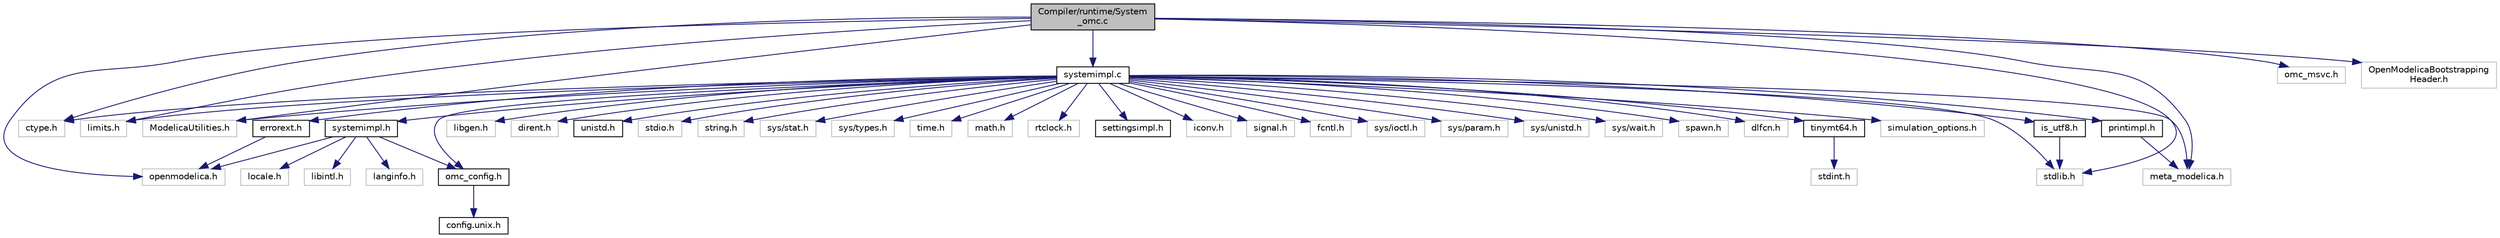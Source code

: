 digraph "Compiler/runtime/System_omc.c"
{
  edge [fontname="Helvetica",fontsize="10",labelfontname="Helvetica",labelfontsize="10"];
  node [fontname="Helvetica",fontsize="10",shape=record];
  Node0 [label="Compiler/runtime/System\l_omc.c",height=0.2,width=0.4,color="black", fillcolor="grey75", style="filled", fontcolor="black"];
  Node0 -> Node1 [color="midnightblue",fontsize="10",style="solid",fontname="Helvetica"];
  Node1 [label="ctype.h",height=0.2,width=0.4,color="grey75", fillcolor="white", style="filled"];
  Node0 -> Node2 [color="midnightblue",fontsize="10",style="solid",fontname="Helvetica"];
  Node2 [label="limits.h",height=0.2,width=0.4,color="grey75", fillcolor="white", style="filled"];
  Node0 -> Node3 [color="midnightblue",fontsize="10",style="solid",fontname="Helvetica"];
  Node3 [label="stdlib.h",height=0.2,width=0.4,color="grey75", fillcolor="white", style="filled"];
  Node0 -> Node4 [color="midnightblue",fontsize="10",style="solid",fontname="Helvetica"];
  Node4 [label="omc_msvc.h",height=0.2,width=0.4,color="grey75", fillcolor="white", style="filled"];
  Node0 -> Node5 [color="midnightblue",fontsize="10",style="solid",fontname="Helvetica"];
  Node5 [label="openmodelica.h",height=0.2,width=0.4,color="grey75", fillcolor="white", style="filled"];
  Node0 -> Node6 [color="midnightblue",fontsize="10",style="solid",fontname="Helvetica"];
  Node6 [label="meta_modelica.h",height=0.2,width=0.4,color="grey75", fillcolor="white", style="filled"];
  Node0 -> Node7 [color="midnightblue",fontsize="10",style="solid",fontname="Helvetica"];
  Node7 [label="ModelicaUtilities.h",height=0.2,width=0.4,color="grey75", fillcolor="white", style="filled"];
  Node0 -> Node8 [color="midnightblue",fontsize="10",style="solid",fontname="Helvetica"];
  Node8 [label="OpenModelicaBootstrapping\lHeader.h",height=0.2,width=0.4,color="grey75", fillcolor="white", style="filled"];
  Node0 -> Node9 [color="midnightblue",fontsize="10",style="solid",fontname="Helvetica"];
  Node9 [label="systemimpl.c",height=0.2,width=0.4,color="black", fillcolor="white", style="filled",URL="$d4/d45/systemimpl_8c.html"];
  Node9 -> Node10 [color="midnightblue",fontsize="10",style="solid",fontname="Helvetica"];
  Node10 [label="systemimpl.h",height=0.2,width=0.4,color="black", fillcolor="white", style="filled",URL="$db/d35/systemimpl_8h.html"];
  Node10 -> Node5 [color="midnightblue",fontsize="10",style="solid",fontname="Helvetica"];
  Node10 -> Node11 [color="midnightblue",fontsize="10",style="solid",fontname="Helvetica"];
  Node11 [label="omc_config.h",height=0.2,width=0.4,color="black", fillcolor="white", style="filled",URL="$dd/dd7/omc__config_8h.html"];
  Node11 -> Node12 [color="midnightblue",fontsize="10",style="solid",fontname="Helvetica"];
  Node12 [label="config.unix.h",height=0.2,width=0.4,color="black", fillcolor="white", style="filled",URL="$d0/d20/config_8unix_8h.html"];
  Node10 -> Node13 [color="midnightblue",fontsize="10",style="solid",fontname="Helvetica"];
  Node13 [label="locale.h",height=0.2,width=0.4,color="grey75", fillcolor="white", style="filled"];
  Node10 -> Node14 [color="midnightblue",fontsize="10",style="solid",fontname="Helvetica"];
  Node14 [label="libintl.h",height=0.2,width=0.4,color="grey75", fillcolor="white", style="filled"];
  Node10 -> Node15 [color="midnightblue",fontsize="10",style="solid",fontname="Helvetica"];
  Node15 [label="langinfo.h",height=0.2,width=0.4,color="grey75", fillcolor="white", style="filled"];
  Node9 -> Node16 [color="midnightblue",fontsize="10",style="solid",fontname="Helvetica"];
  Node16 [label="is_utf8.h",height=0.2,width=0.4,color="black", fillcolor="white", style="filled",URL="$dd/de7/is__utf8_8h.html"];
  Node16 -> Node3 [color="midnightblue",fontsize="10",style="solid",fontname="Helvetica"];
  Node9 -> Node17 [color="midnightblue",fontsize="10",style="solid",fontname="Helvetica"];
  Node17 [label="libgen.h",height=0.2,width=0.4,color="grey75", fillcolor="white", style="filled"];
  Node9 -> Node18 [color="midnightblue",fontsize="10",style="solid",fontname="Helvetica"];
  Node18 [label="dirent.h",height=0.2,width=0.4,color="grey75", fillcolor="white", style="filled"];
  Node9 -> Node19 [color="midnightblue",fontsize="10",style="solid",fontname="Helvetica"];
  Node19 [label="unistd.h",height=0.2,width=0.4,color="black", fillcolor="white", style="filled",URL="$da/d6f/unistd_8h.html"];
  Node9 -> Node6 [color="midnightblue",fontsize="10",style="solid",fontname="Helvetica"];
  Node9 -> Node2 [color="midnightblue",fontsize="10",style="solid",fontname="Helvetica"];
  Node9 -> Node7 [color="midnightblue",fontsize="10",style="solid",fontname="Helvetica"];
  Node9 -> Node20 [color="midnightblue",fontsize="10",style="solid",fontname="Helvetica"];
  Node20 [label="stdio.h",height=0.2,width=0.4,color="grey75", fillcolor="white", style="filled"];
  Node9 -> Node3 [color="midnightblue",fontsize="10",style="solid",fontname="Helvetica"];
  Node9 -> Node21 [color="midnightblue",fontsize="10",style="solid",fontname="Helvetica"];
  Node21 [label="string.h",height=0.2,width=0.4,color="grey75", fillcolor="white", style="filled"];
  Node9 -> Node22 [color="midnightblue",fontsize="10",style="solid",fontname="Helvetica"];
  Node22 [label="sys/stat.h",height=0.2,width=0.4,color="grey75", fillcolor="white", style="filled"];
  Node9 -> Node23 [color="midnightblue",fontsize="10",style="solid",fontname="Helvetica"];
  Node23 [label="sys/types.h",height=0.2,width=0.4,color="grey75", fillcolor="white", style="filled"];
  Node9 -> Node24 [color="midnightblue",fontsize="10",style="solid",fontname="Helvetica"];
  Node24 [label="time.h",height=0.2,width=0.4,color="grey75", fillcolor="white", style="filled"];
  Node9 -> Node25 [color="midnightblue",fontsize="10",style="solid",fontname="Helvetica"];
  Node25 [label="math.h",height=0.2,width=0.4,color="grey75", fillcolor="white", style="filled"];
  Node9 -> Node26 [color="midnightblue",fontsize="10",style="solid",fontname="Helvetica"];
  Node26 [label="rtclock.h",height=0.2,width=0.4,color="grey75", fillcolor="white", style="filled"];
  Node9 -> Node11 [color="midnightblue",fontsize="10",style="solid",fontname="Helvetica"];
  Node9 -> Node27 [color="midnightblue",fontsize="10",style="solid",fontname="Helvetica"];
  Node27 [label="errorext.h",height=0.2,width=0.4,color="black", fillcolor="white", style="filled",URL="$d1/d19/runtime_2_error_ext_8h.html"];
  Node27 -> Node5 [color="midnightblue",fontsize="10",style="solid",fontname="Helvetica"];
  Node9 -> Node28 [color="midnightblue",fontsize="10",style="solid",fontname="Helvetica"];
  Node28 [label="settingsimpl.h",height=0.2,width=0.4,color="black", fillcolor="white", style="filled",URL="$da/d3d/settingsimpl_8h.html"];
  Node9 -> Node29 [color="midnightblue",fontsize="10",style="solid",fontname="Helvetica"];
  Node29 [label="printimpl.h",height=0.2,width=0.4,color="black", fillcolor="white", style="filled",URL="$dd/d7f/printimpl_8h.html"];
  Node29 -> Node6 [color="midnightblue",fontsize="10",style="solid",fontname="Helvetica"];
  Node9 -> Node30 [color="midnightblue",fontsize="10",style="solid",fontname="Helvetica"];
  Node30 [label="iconv.h",height=0.2,width=0.4,color="grey75", fillcolor="white", style="filled"];
  Node9 -> Node31 [color="midnightblue",fontsize="10",style="solid",fontname="Helvetica"];
  Node31 [label="signal.h",height=0.2,width=0.4,color="grey75", fillcolor="white", style="filled"];
  Node9 -> Node32 [color="midnightblue",fontsize="10",style="solid",fontname="Helvetica"];
  Node32 [label="fcntl.h",height=0.2,width=0.4,color="grey75", fillcolor="white", style="filled"];
  Node9 -> Node1 [color="midnightblue",fontsize="10",style="solid",fontname="Helvetica"];
  Node9 -> Node33 [color="midnightblue",fontsize="10",style="solid",fontname="Helvetica"];
  Node33 [label="sys/ioctl.h",height=0.2,width=0.4,color="grey75", fillcolor="white", style="filled"];
  Node9 -> Node34 [color="midnightblue",fontsize="10",style="solid",fontname="Helvetica"];
  Node34 [label="sys/param.h",height=0.2,width=0.4,color="grey75", fillcolor="white", style="filled"];
  Node9 -> Node35 [color="midnightblue",fontsize="10",style="solid",fontname="Helvetica"];
  Node35 [label="sys/unistd.h",height=0.2,width=0.4,color="grey75", fillcolor="white", style="filled"];
  Node9 -> Node36 [color="midnightblue",fontsize="10",style="solid",fontname="Helvetica"];
  Node36 [label="sys/wait.h",height=0.2,width=0.4,color="grey75", fillcolor="white", style="filled"];
  Node9 -> Node37 [color="midnightblue",fontsize="10",style="solid",fontname="Helvetica"];
  Node37 [label="spawn.h",height=0.2,width=0.4,color="grey75", fillcolor="white", style="filled"];
  Node9 -> Node38 [color="midnightblue",fontsize="10",style="solid",fontname="Helvetica"];
  Node38 [label="dlfcn.h",height=0.2,width=0.4,color="grey75", fillcolor="white", style="filled"];
  Node9 -> Node39 [color="midnightblue",fontsize="10",style="solid",fontname="Helvetica"];
  Node39 [label="tinymt64.h",height=0.2,width=0.4,color="black", fillcolor="white", style="filled",URL="$dd/d52/tinymt64_8h.html",tooltip="Tiny Mersenne Twister only 127 bit internal state. "];
  Node39 -> Node40 [color="midnightblue",fontsize="10",style="solid",fontname="Helvetica"];
  Node40 [label="stdint.h",height=0.2,width=0.4,color="grey75", fillcolor="white", style="filled"];
  Node9 -> Node41 [color="midnightblue",fontsize="10",style="solid",fontname="Helvetica"];
  Node41 [label="simulation_options.h",height=0.2,width=0.4,color="grey75", fillcolor="white", style="filled"];
}
